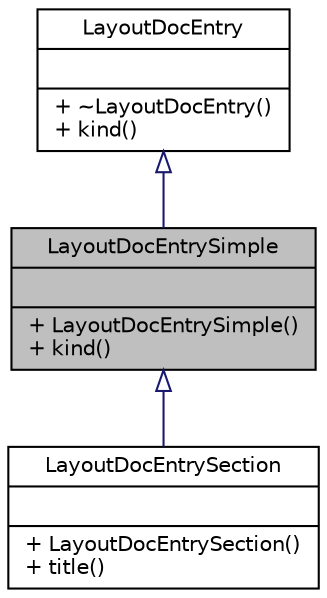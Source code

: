 digraph "LayoutDocEntrySimple"
{
 // LATEX_PDF_SIZE
  edge [fontname="Helvetica",fontsize="10",labelfontname="Helvetica",labelfontsize="10"];
  node [fontname="Helvetica",fontsize="10",shape=record];
  Node1 [label="{LayoutDocEntrySimple\n||+ LayoutDocEntrySimple()\l+ kind()\l}",height=0.2,width=0.4,color="black", fillcolor="grey75", style="filled", fontcolor="black",tooltip="Represents of a piece of a documentation page without configurable parts."];
  Node2 -> Node1 [dir="back",color="midnightblue",fontsize="10",style="solid",arrowtail="onormal"];
  Node2 [label="{LayoutDocEntry\n||+ ~LayoutDocEntry()\l+ kind()\l}",height=0.2,width=0.4,color="black", fillcolor="white", style="filled",URL="$structLayoutDocEntry.html",tooltip="Base class representing a piece of a documentation page."];
  Node1 -> Node3 [dir="back",color="midnightblue",fontsize="10",style="solid",arrowtail="onormal"];
  Node3 [label="{LayoutDocEntrySection\n||+ LayoutDocEntrySection()\l+ title()\l}",height=0.2,width=0.4,color="black", fillcolor="white", style="filled",URL="$structLayoutDocEntrySection.html",tooltip=" "];
}
